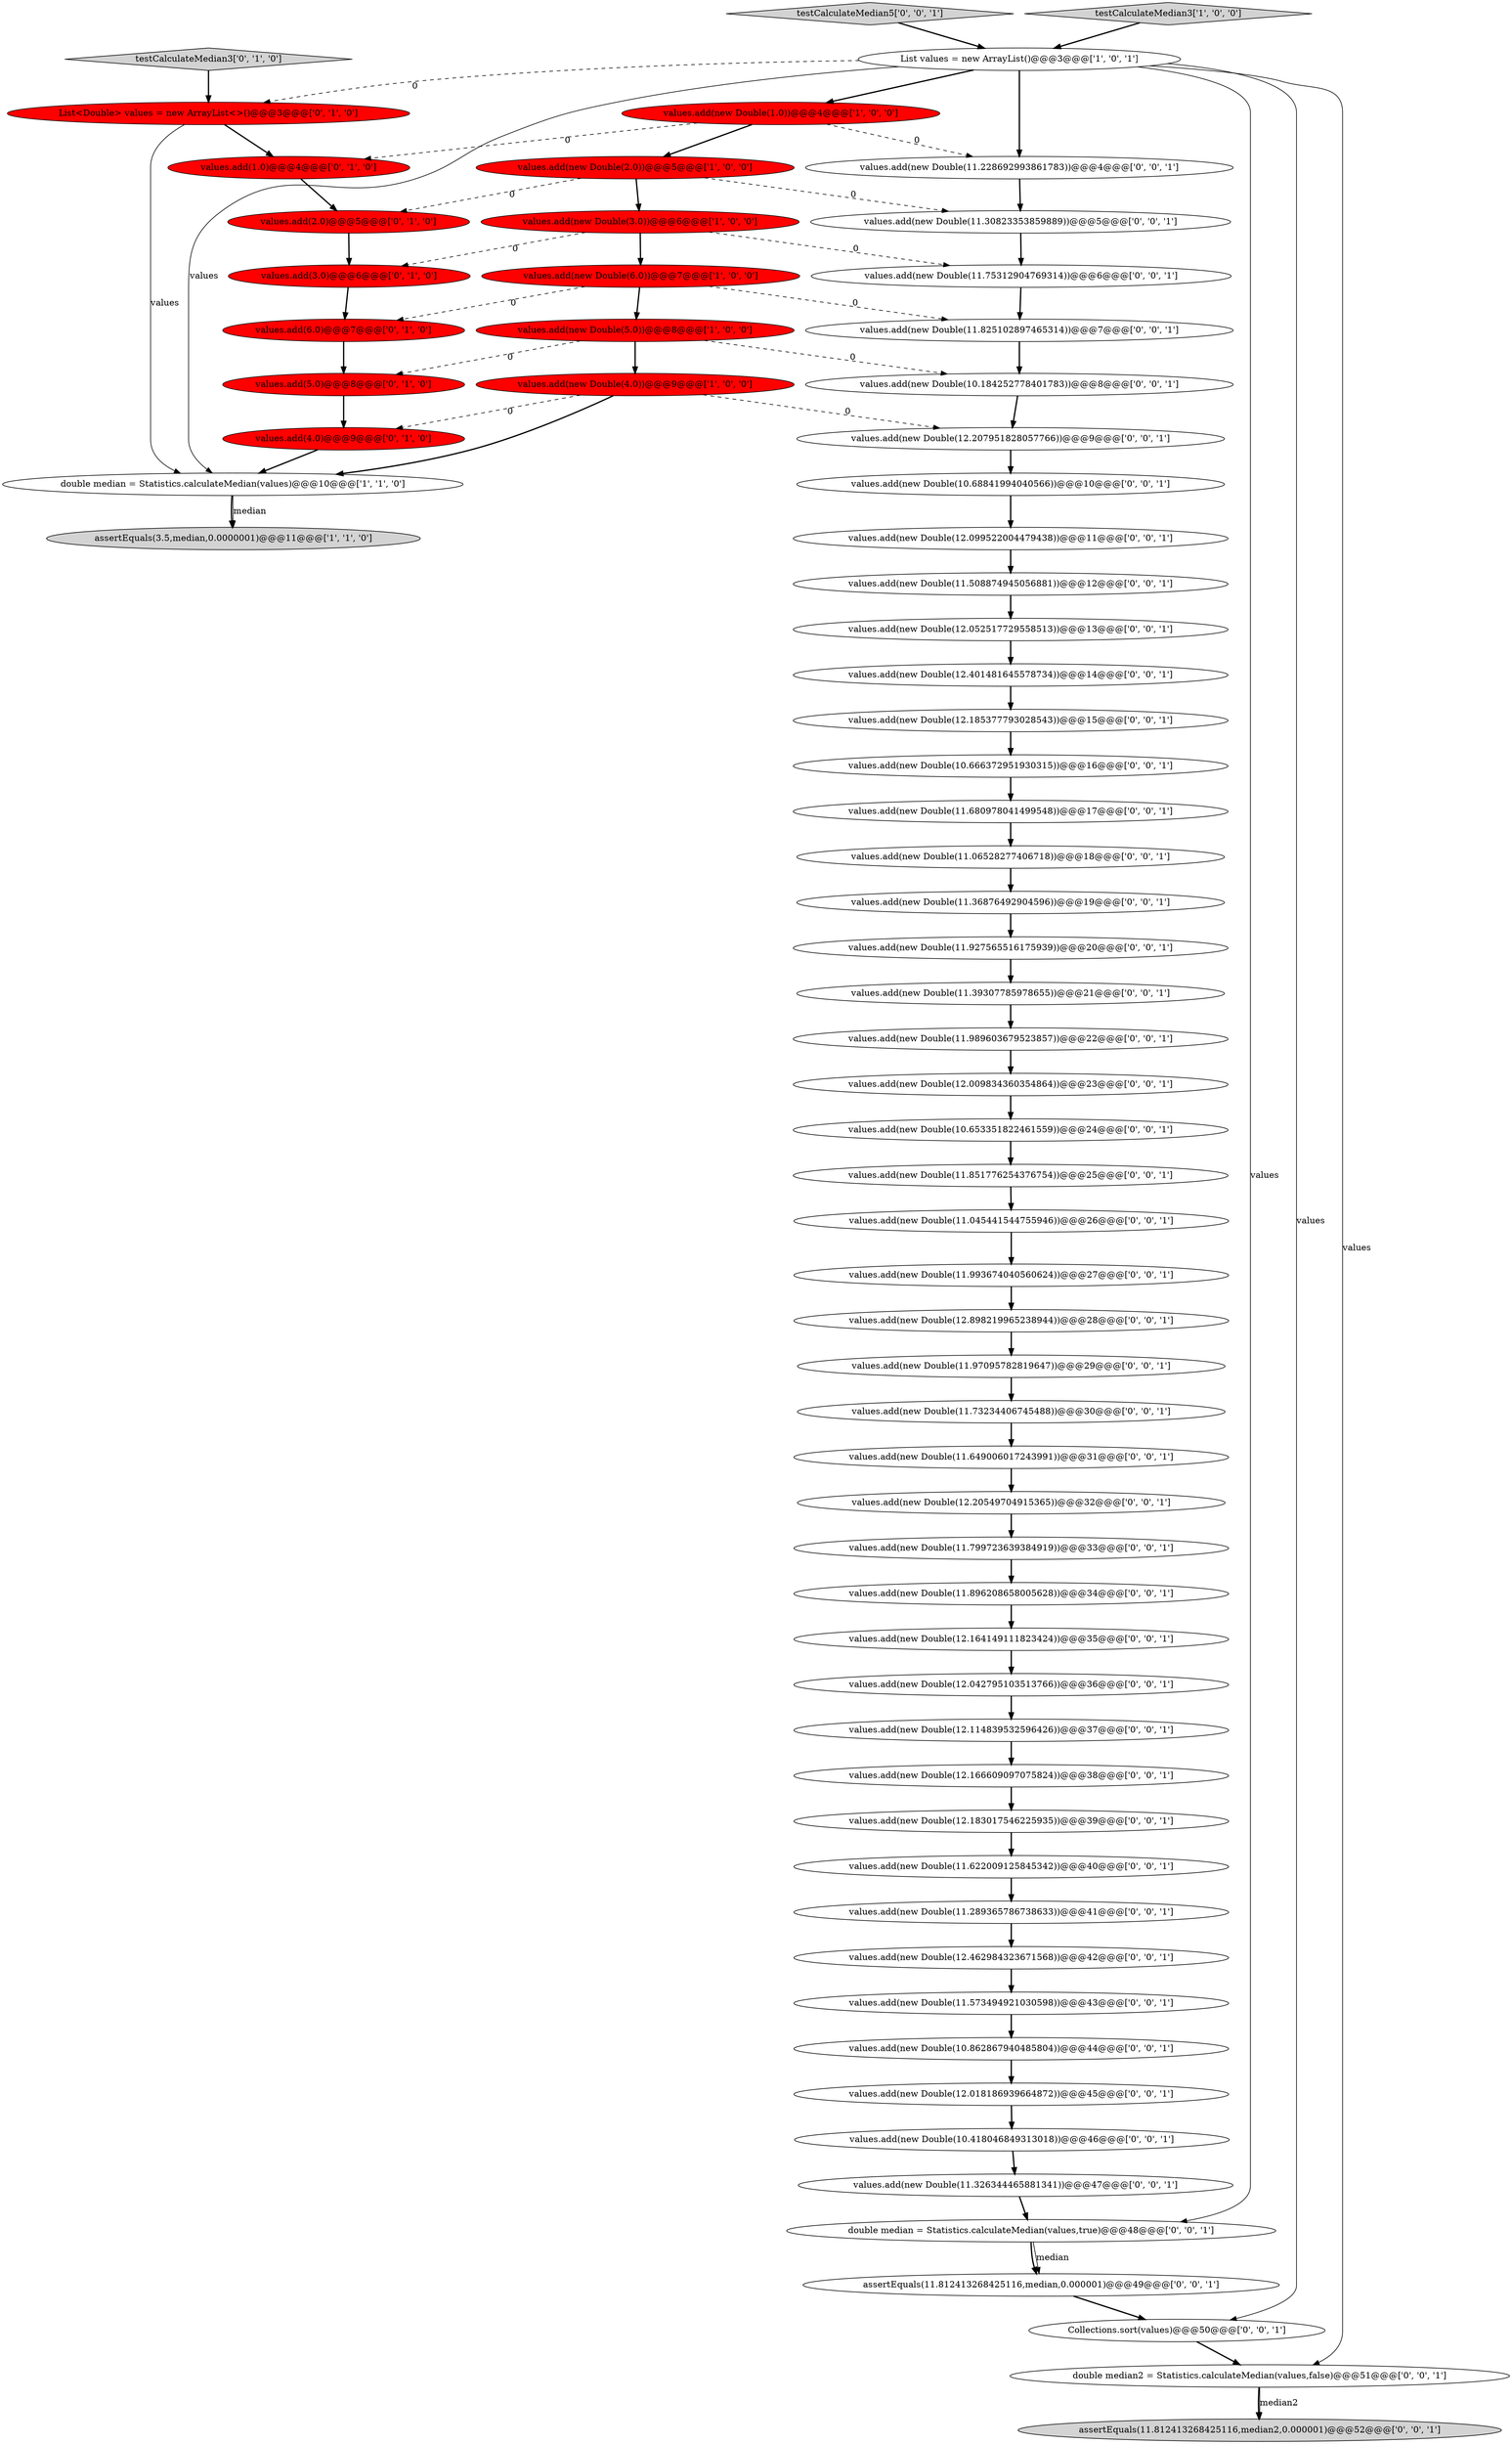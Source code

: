 digraph {
3 [style = filled, label = "values.add(new Double(1.0))@@@4@@@['1', '0', '0']", fillcolor = red, shape = ellipse image = "AAA1AAABBB1BBB"];
23 [style = filled, label = "values.add(new Double(12.164149111823424))@@@35@@@['0', '0', '1']", fillcolor = white, shape = ellipse image = "AAA0AAABBB3BBB"];
53 [style = filled, label = "double median2 = Statistics.calculateMedian(values,false)@@@51@@@['0', '0', '1']", fillcolor = white, shape = ellipse image = "AAA0AAABBB3BBB"];
4 [style = filled, label = "values.add(new Double(2.0))@@@5@@@['1', '0', '0']", fillcolor = red, shape = ellipse image = "AAA1AAABBB1BBB"];
12 [style = filled, label = "values.add(2.0)@@@5@@@['0', '1', '0']", fillcolor = red, shape = ellipse image = "AAA1AAABBB2BBB"];
55 [style = filled, label = "values.add(new Double(11.927565516175939))@@@20@@@['0', '0', '1']", fillcolor = white, shape = ellipse image = "AAA0AAABBB3BBB"];
60 [style = filled, label = "values.add(new Double(11.06528277406718))@@@18@@@['0', '0', '1']", fillcolor = white, shape = ellipse image = "AAA0AAABBB3BBB"];
61 [style = filled, label = "values.add(new Double(12.114839532596426))@@@37@@@['0', '0', '1']", fillcolor = white, shape = ellipse image = "AAA0AAABBB3BBB"];
42 [style = filled, label = "values.add(new Double(11.573494921030598))@@@43@@@['0', '0', '1']", fillcolor = white, shape = ellipse image = "AAA0AAABBB3BBB"];
24 [style = filled, label = "values.add(new Double(11.228692993861783))@@@4@@@['0', '0', '1']", fillcolor = white, shape = ellipse image = "AAA0AAABBB3BBB"];
16 [style = filled, label = "values.add(6.0)@@@7@@@['0', '1', '0']", fillcolor = red, shape = ellipse image = "AAA1AAABBB2BBB"];
28 [style = filled, label = "values.add(new Double(11.39307785978655))@@@21@@@['0', '0', '1']", fillcolor = white, shape = ellipse image = "AAA0AAABBB3BBB"];
64 [style = filled, label = "double median = Statistics.calculateMedian(values,true)@@@48@@@['0', '0', '1']", fillcolor = white, shape = ellipse image = "AAA0AAABBB3BBB"];
49 [style = filled, label = "values.add(new Double(11.825102897465314))@@@7@@@['0', '0', '1']", fillcolor = white, shape = ellipse image = "AAA0AAABBB3BBB"];
15 [style = filled, label = "values.add(3.0)@@@6@@@['0', '1', '0']", fillcolor = red, shape = ellipse image = "AAA1AAABBB2BBB"];
0 [style = filled, label = "double median = Statistics.calculateMedian(values)@@@10@@@['1', '1', '0']", fillcolor = white, shape = ellipse image = "AAA0AAABBB1BBB"];
6 [style = filled, label = "values.add(new Double(4.0))@@@9@@@['1', '0', '0']", fillcolor = red, shape = ellipse image = "AAA1AAABBB1BBB"];
51 [style = filled, label = "testCalculateMedian5['0', '0', '1']", fillcolor = lightgray, shape = diamond image = "AAA0AAABBB3BBB"];
38 [style = filled, label = "values.add(new Double(12.207951828057766))@@@9@@@['0', '0', '1']", fillcolor = white, shape = ellipse image = "AAA0AAABBB3BBB"];
52 [style = filled, label = "values.add(new Double(11.649006017243991))@@@31@@@['0', '0', '1']", fillcolor = white, shape = ellipse image = "AAA0AAABBB3BBB"];
37 [style = filled, label = "values.add(new Double(12.898219965238944))@@@28@@@['0', '0', '1']", fillcolor = white, shape = ellipse image = "AAA0AAABBB3BBB"];
26 [style = filled, label = "values.add(new Double(11.896208658005628))@@@34@@@['0', '0', '1']", fillcolor = white, shape = ellipse image = "AAA0AAABBB3BBB"];
63 [style = filled, label = "values.add(new Double(10.862867940485804))@@@44@@@['0', '0', '1']", fillcolor = white, shape = ellipse image = "AAA0AAABBB3BBB"];
35 [style = filled, label = "values.add(new Double(10.184252778401783))@@@8@@@['0', '0', '1']", fillcolor = white, shape = ellipse image = "AAA0AAABBB3BBB"];
41 [style = filled, label = "values.add(new Double(11.75312904769314))@@@6@@@['0', '0', '1']", fillcolor = white, shape = ellipse image = "AAA0AAABBB3BBB"];
7 [style = filled, label = "List values = new ArrayList()@@@3@@@['1', '0', '1']", fillcolor = white, shape = ellipse image = "AAA0AAABBB1BBB"];
10 [style = filled, label = "List<Double> values = new ArrayList<>()@@@3@@@['0', '1', '0']", fillcolor = red, shape = ellipse image = "AAA1AAABBB2BBB"];
27 [style = filled, label = "values.add(new Double(11.508874945056881))@@@12@@@['0', '0', '1']", fillcolor = white, shape = ellipse image = "AAA0AAABBB3BBB"];
32 [style = filled, label = "values.add(new Double(10.418046849313018))@@@46@@@['0', '0', '1']", fillcolor = white, shape = ellipse image = "AAA0AAABBB3BBB"];
29 [style = filled, label = "assertEquals(11.812413268425116,median2,0.000001)@@@52@@@['0', '0', '1']", fillcolor = lightgray, shape = ellipse image = "AAA0AAABBB3BBB"];
58 [style = filled, label = "values.add(new Double(12.052517729558513))@@@13@@@['0', '0', '1']", fillcolor = white, shape = ellipse image = "AAA0AAABBB3BBB"];
54 [style = filled, label = "Collections.sort(values)@@@50@@@['0', '0', '1']", fillcolor = white, shape = ellipse image = "AAA0AAABBB3BBB"];
8 [style = filled, label = "values.add(new Double(5.0))@@@8@@@['1', '0', '0']", fillcolor = red, shape = ellipse image = "AAA1AAABBB1BBB"];
13 [style = filled, label = "values.add(5.0)@@@8@@@['0', '1', '0']", fillcolor = red, shape = ellipse image = "AAA1AAABBB2BBB"];
57 [style = filled, label = "values.add(new Double(10.666372951930315))@@@16@@@['0', '0', '1']", fillcolor = white, shape = ellipse image = "AAA0AAABBB3BBB"];
21 [style = filled, label = "values.add(new Double(11.289365786738633))@@@41@@@['0', '0', '1']", fillcolor = white, shape = ellipse image = "AAA0AAABBB3BBB"];
45 [style = filled, label = "values.add(new Double(11.989603679523857))@@@22@@@['0', '0', '1']", fillcolor = white, shape = ellipse image = "AAA0AAABBB3BBB"];
65 [style = filled, label = "values.add(new Double(12.20549704915365))@@@32@@@['0', '0', '1']", fillcolor = white, shape = ellipse image = "AAA0AAABBB3BBB"];
19 [style = filled, label = "values.add(new Double(11.73234406745488))@@@30@@@['0', '0', '1']", fillcolor = white, shape = ellipse image = "AAA0AAABBB3BBB"];
1 [style = filled, label = "assertEquals(3.5,median,0.0000001)@@@11@@@['1', '1', '0']", fillcolor = lightgray, shape = ellipse image = "AAA0AAABBB1BBB"];
31 [style = filled, label = "values.add(new Double(11.045441544755946))@@@26@@@['0', '0', '1']", fillcolor = white, shape = ellipse image = "AAA0AAABBB3BBB"];
25 [style = filled, label = "values.add(new Double(11.97095782819647))@@@29@@@['0', '0', '1']", fillcolor = white, shape = ellipse image = "AAA0AAABBB3BBB"];
22 [style = filled, label = "values.add(new Double(12.185377793028543))@@@15@@@['0', '0', '1']", fillcolor = white, shape = ellipse image = "AAA0AAABBB3BBB"];
39 [style = filled, label = "values.add(new Double(12.183017546225935))@@@39@@@['0', '0', '1']", fillcolor = white, shape = ellipse image = "AAA0AAABBB3BBB"];
40 [style = filled, label = "values.add(new Double(11.622009125845342))@@@40@@@['0', '0', '1']", fillcolor = white, shape = ellipse image = "AAA0AAABBB3BBB"];
34 [style = filled, label = "values.add(new Double(11.326344465881341))@@@47@@@['0', '0', '1']", fillcolor = white, shape = ellipse image = "AAA0AAABBB3BBB"];
66 [style = filled, label = "assertEquals(11.812413268425116,median,0.000001)@@@49@@@['0', '0', '1']", fillcolor = white, shape = ellipse image = "AAA0AAABBB3BBB"];
43 [style = filled, label = "values.add(new Double(12.099522004479438))@@@11@@@['0', '0', '1']", fillcolor = white, shape = ellipse image = "AAA0AAABBB3BBB"];
59 [style = filled, label = "values.add(new Double(11.36876492904596))@@@19@@@['0', '0', '1']", fillcolor = white, shape = ellipse image = "AAA0AAABBB3BBB"];
36 [style = filled, label = "values.add(new Double(11.680978041499548))@@@17@@@['0', '0', '1']", fillcolor = white, shape = ellipse image = "AAA0AAABBB3BBB"];
18 [style = filled, label = "values.add(new Double(12.166609097075824))@@@38@@@['0', '0', '1']", fillcolor = white, shape = ellipse image = "AAA0AAABBB3BBB"];
33 [style = filled, label = "values.add(new Double(12.018186939664872))@@@45@@@['0', '0', '1']", fillcolor = white, shape = ellipse image = "AAA0AAABBB3BBB"];
62 [style = filled, label = "values.add(new Double(12.042795103513766))@@@36@@@['0', '0', '1']", fillcolor = white, shape = ellipse image = "AAA0AAABBB3BBB"];
17 [style = filled, label = "testCalculateMedian3['0', '1', '0']", fillcolor = lightgray, shape = diamond image = "AAA0AAABBB2BBB"];
5 [style = filled, label = "values.add(new Double(3.0))@@@6@@@['1', '0', '0']", fillcolor = red, shape = ellipse image = "AAA1AAABBB1BBB"];
48 [style = filled, label = "values.add(new Double(11.30823353859889))@@@5@@@['0', '0', '1']", fillcolor = white, shape = ellipse image = "AAA0AAABBB3BBB"];
11 [style = filled, label = "values.add(4.0)@@@9@@@['0', '1', '0']", fillcolor = red, shape = ellipse image = "AAA1AAABBB2BBB"];
50 [style = filled, label = "values.add(new Double(10.653351822461559))@@@24@@@['0', '0', '1']", fillcolor = white, shape = ellipse image = "AAA0AAABBB3BBB"];
67 [style = filled, label = "values.add(new Double(10.68841994040566))@@@10@@@['0', '0', '1']", fillcolor = white, shape = ellipse image = "AAA0AAABBB3BBB"];
2 [style = filled, label = "testCalculateMedian3['1', '0', '0']", fillcolor = lightgray, shape = diamond image = "AAA0AAABBB1BBB"];
44 [style = filled, label = "values.add(new Double(12.401481645578734))@@@14@@@['0', '0', '1']", fillcolor = white, shape = ellipse image = "AAA0AAABBB3BBB"];
46 [style = filled, label = "values.add(new Double(11.993674040560624))@@@27@@@['0', '0', '1']", fillcolor = white, shape = ellipse image = "AAA0AAABBB3BBB"];
30 [style = filled, label = "values.add(new Double(11.851776254376754))@@@25@@@['0', '0', '1']", fillcolor = white, shape = ellipse image = "AAA0AAABBB3BBB"];
47 [style = filled, label = "values.add(new Double(11.799723639384919))@@@33@@@['0', '0', '1']", fillcolor = white, shape = ellipse image = "AAA0AAABBB3BBB"];
9 [style = filled, label = "values.add(new Double(6.0))@@@7@@@['1', '0', '0']", fillcolor = red, shape = ellipse image = "AAA1AAABBB1BBB"];
56 [style = filled, label = "values.add(new Double(12.009834360354864))@@@23@@@['0', '0', '1']", fillcolor = white, shape = ellipse image = "AAA0AAABBB3BBB"];
14 [style = filled, label = "values.add(1.0)@@@4@@@['0', '1', '0']", fillcolor = red, shape = ellipse image = "AAA1AAABBB2BBB"];
20 [style = filled, label = "values.add(new Double(12.462984323671568))@@@42@@@['0', '0', '1']", fillcolor = white, shape = ellipse image = "AAA0AAABBB3BBB"];
65->47 [style = bold, label=""];
5->9 [style = bold, label=""];
62->61 [style = bold, label=""];
6->11 [style = dashed, label="0"];
8->35 [style = dashed, label="0"];
27->58 [style = bold, label=""];
6->38 [style = dashed, label="0"];
8->6 [style = bold, label=""];
32->34 [style = bold, label=""];
3->4 [style = bold, label=""];
4->12 [style = dashed, label="0"];
0->1 [style = solid, label="median"];
34->64 [style = bold, label=""];
51->7 [style = bold, label=""];
22->57 [style = bold, label=""];
47->26 [style = bold, label=""];
25->19 [style = bold, label=""];
54->53 [style = bold, label=""];
35->38 [style = bold, label=""];
31->46 [style = bold, label=""];
5->41 [style = dashed, label="0"];
28->45 [style = bold, label=""];
53->29 [style = bold, label=""];
23->62 [style = bold, label=""];
48->41 [style = bold, label=""];
10->14 [style = bold, label=""];
50->30 [style = bold, label=""];
3->24 [style = dashed, label="0"];
52->65 [style = bold, label=""];
7->0 [style = solid, label="values"];
41->49 [style = bold, label=""];
9->8 [style = bold, label=""];
13->11 [style = bold, label=""];
46->37 [style = bold, label=""];
66->54 [style = bold, label=""];
8->13 [style = dashed, label="0"];
7->24 [style = bold, label=""];
56->50 [style = bold, label=""];
43->27 [style = bold, label=""];
61->18 [style = bold, label=""];
64->66 [style = bold, label=""];
59->55 [style = bold, label=""];
45->56 [style = bold, label=""];
44->22 [style = bold, label=""];
40->21 [style = bold, label=""];
17->10 [style = bold, label=""];
64->66 [style = solid, label="median"];
16->13 [style = bold, label=""];
9->16 [style = dashed, label="0"];
49->35 [style = bold, label=""];
37->25 [style = bold, label=""];
7->53 [style = solid, label="values"];
7->64 [style = solid, label="values"];
42->63 [style = bold, label=""];
18->39 [style = bold, label=""];
30->31 [style = bold, label=""];
0->1 [style = bold, label=""];
39->40 [style = bold, label=""];
36->60 [style = bold, label=""];
53->29 [style = solid, label="median2"];
20->42 [style = bold, label=""];
33->32 [style = bold, label=""];
3->14 [style = dashed, label="0"];
5->15 [style = dashed, label="0"];
4->48 [style = dashed, label="0"];
4->5 [style = bold, label=""];
38->67 [style = bold, label=""];
67->43 [style = bold, label=""];
10->0 [style = solid, label="values"];
63->33 [style = bold, label=""];
12->15 [style = bold, label=""];
6->0 [style = bold, label=""];
9->49 [style = dashed, label="0"];
60->59 [style = bold, label=""];
15->16 [style = bold, label=""];
7->54 [style = solid, label="values"];
7->3 [style = bold, label=""];
58->44 [style = bold, label=""];
11->0 [style = bold, label=""];
21->20 [style = bold, label=""];
14->12 [style = bold, label=""];
26->23 [style = bold, label=""];
57->36 [style = bold, label=""];
7->10 [style = dashed, label="0"];
2->7 [style = bold, label=""];
24->48 [style = bold, label=""];
55->28 [style = bold, label=""];
19->52 [style = bold, label=""];
}
